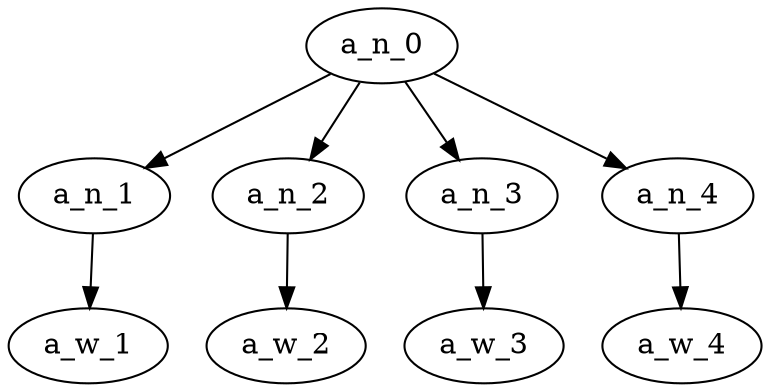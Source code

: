 strict digraph "" {
	a_n_0	[div_dir=1,
		index=0,
		level=2,
		pos="1.5,2!",
		text_span="[0, 1, 2, 3]",
		value=0.99999997];
	a_n_1	[div_dir=1,
		index=0,
		level=1,
		pos="0.0,1!",
		text_span="[0]",
		value=0.16022023];
	a_n_0 -> a_n_1;
	a_n_2	[div_dir=1,
		index=1,
		level=1,
		pos="1.0,1!",
		text_span="[1]",
		value=0.54282125];
	a_n_0 -> a_n_2;
	a_n_3	[div_dir=-1,
		index=2,
		level=1,
		pos="2.0,1!",
		text_span="[2]",
		value=0.15239032];
	a_n_0 -> a_n_3;
	a_n_4	[div_dir=-1,
		index=3,
		level=1,
		pos="3.0,1!",
		text_span="[3]",
		value=0.14248433];
	a_n_0 -> a_n_4;
	a_w_1	[div_dir=0,
		index=0,
		level=0,
		pos="0,0!",
		text_span="[0]",
		value=real];
	a_n_1 -> a_w_1;
	a_w_2	[div_dir=0,
		index=1,
		level=0,
		pos="1,0!",
		text_span="[1]",
		value=nigger];
	a_n_2 -> a_w_2;
	a_w_3	[div_dir=0,
		index=2,
		level=0,
		pos="2,0!",
		text_span="[2]",
		value=me];
	a_n_3 -> a_w_3;
	a_w_4	[div_dir=0,
		index=3,
		level=0,
		pos="3,0!",
		text_span="[3]",
		value=please];
	a_n_4 -> a_w_4;
}
